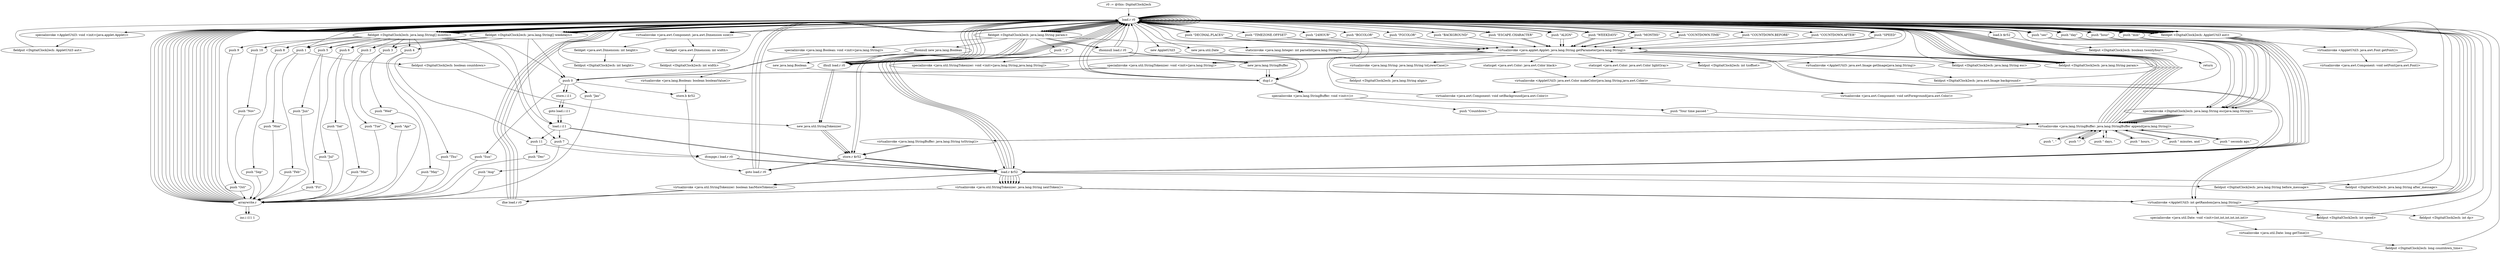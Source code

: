 digraph "" {
    "r0 := @this: DigitalClock2ech"
    "load.r r0"
    "r0 := @this: DigitalClock2ech"->"load.r r0";
    "new AppletUtil3"
    "load.r r0"->"new AppletUtil3";
    "dup1.r"
    "new AppletUtil3"->"dup1.r";
    "dup1.r"->"load.r r0";
    "specialinvoke <AppletUtil3: void <init>(java.applet.Applet)>"
    "load.r r0"->"specialinvoke <AppletUtil3: void <init>(java.applet.Applet)>";
    "fieldput <DigitalClock2ech: AppletUtil3 aut>"
    "specialinvoke <AppletUtil3: void <init>(java.applet.Applet)>"->"fieldput <DigitalClock2ech: AppletUtil3 aut>";
    "fieldput <DigitalClock2ech: AppletUtil3 aut>"->"load.r r0";
    "load.r r0"->"load.r r0";
    "virtualinvoke <java.awt.Component: java.awt.Dimension size()>"
    "load.r r0"->"virtualinvoke <java.awt.Component: java.awt.Dimension size()>";
    "fieldget <java.awt.Dimension: int width>"
    "virtualinvoke <java.awt.Component: java.awt.Dimension size()>"->"fieldget <java.awt.Dimension: int width>";
    "fieldput <DigitalClock2ech: int width>"
    "fieldget <java.awt.Dimension: int width>"->"fieldput <DigitalClock2ech: int width>";
    "fieldput <DigitalClock2ech: int width>"->"load.r r0";
    "load.r r0"->"load.r r0";
    "load.r r0"->"virtualinvoke <java.awt.Component: java.awt.Dimension size()>";
    "fieldget <java.awt.Dimension: int height>"
    "virtualinvoke <java.awt.Component: java.awt.Dimension size()>"->"fieldget <java.awt.Dimension: int height>";
    "fieldput <DigitalClock2ech: int height>"
    "fieldget <java.awt.Dimension: int height>"->"fieldput <DigitalClock2ech: int height>";
    "fieldput <DigitalClock2ech: int height>"->"load.r r0";
    "fieldget <DigitalClock2ech: java.lang.String[] weekdays>"
    "load.r r0"->"fieldget <DigitalClock2ech: java.lang.String[] weekdays>";
    "push 0"
    "fieldget <DigitalClock2ech: java.lang.String[] weekdays>"->"push 0";
    "push \"Sun\""
    "push 0"->"push \"Sun\"";
    "arraywrite.r"
    "push \"Sun\""->"arraywrite.r";
    "arraywrite.r"->"load.r r0";
    "load.r r0"->"fieldget <DigitalClock2ech: java.lang.String[] weekdays>";
    "push 1"
    "fieldget <DigitalClock2ech: java.lang.String[] weekdays>"->"push 1";
    "push \"Mon\""
    "push 1"->"push \"Mon\"";
    "push \"Mon\""->"arraywrite.r";
    "arraywrite.r"->"load.r r0";
    "load.r r0"->"fieldget <DigitalClock2ech: java.lang.String[] weekdays>";
    "push 2"
    "fieldget <DigitalClock2ech: java.lang.String[] weekdays>"->"push 2";
    "push \"Tue\""
    "push 2"->"push \"Tue\"";
    "push \"Tue\""->"arraywrite.r";
    "arraywrite.r"->"load.r r0";
    "load.r r0"->"fieldget <DigitalClock2ech: java.lang.String[] weekdays>";
    "push 3"
    "fieldget <DigitalClock2ech: java.lang.String[] weekdays>"->"push 3";
    "push \"Wed\""
    "push 3"->"push \"Wed\"";
    "push \"Wed\""->"arraywrite.r";
    "arraywrite.r"->"load.r r0";
    "load.r r0"->"fieldget <DigitalClock2ech: java.lang.String[] weekdays>";
    "push 4"
    "fieldget <DigitalClock2ech: java.lang.String[] weekdays>"->"push 4";
    "push \"Thu\""
    "push 4"->"push \"Thu\"";
    "push \"Thu\""->"arraywrite.r";
    "arraywrite.r"->"load.r r0";
    "load.r r0"->"fieldget <DigitalClock2ech: java.lang.String[] weekdays>";
    "push 5"
    "fieldget <DigitalClock2ech: java.lang.String[] weekdays>"->"push 5";
    "push \"Fri\""
    "push 5"->"push \"Fri\"";
    "push \"Fri\""->"arraywrite.r";
    "arraywrite.r"->"load.r r0";
    "load.r r0"->"fieldget <DigitalClock2ech: java.lang.String[] weekdays>";
    "push 6"
    "fieldget <DigitalClock2ech: java.lang.String[] weekdays>"->"push 6";
    "push \"Sat\""
    "push 6"->"push \"Sat\"";
    "push \"Sat\""->"arraywrite.r";
    "arraywrite.r"->"load.r r0";
    "fieldget <DigitalClock2ech: java.lang.String[] months>"
    "load.r r0"->"fieldget <DigitalClock2ech: java.lang.String[] months>";
    "fieldget <DigitalClock2ech: java.lang.String[] months>"->"push 0";
    "push \"Jan\""
    "push 0"->"push \"Jan\"";
    "push \"Jan\""->"arraywrite.r";
    "arraywrite.r"->"load.r r0";
    "load.r r0"->"fieldget <DigitalClock2ech: java.lang.String[] months>";
    "fieldget <DigitalClock2ech: java.lang.String[] months>"->"push 1";
    "push \"Feb\""
    "push 1"->"push \"Feb\"";
    "push \"Feb\""->"arraywrite.r";
    "arraywrite.r"->"load.r r0";
    "load.r r0"->"fieldget <DigitalClock2ech: java.lang.String[] months>";
    "fieldget <DigitalClock2ech: java.lang.String[] months>"->"push 2";
    "push \"Mar\""
    "push 2"->"push \"Mar\"";
    "push \"Mar\""->"arraywrite.r";
    "arraywrite.r"->"load.r r0";
    "load.r r0"->"fieldget <DigitalClock2ech: java.lang.String[] months>";
    "fieldget <DigitalClock2ech: java.lang.String[] months>"->"push 3";
    "push \"Apr\""
    "push 3"->"push \"Apr\"";
    "push \"Apr\""->"arraywrite.r";
    "arraywrite.r"->"load.r r0";
    "load.r r0"->"fieldget <DigitalClock2ech: java.lang.String[] months>";
    "fieldget <DigitalClock2ech: java.lang.String[] months>"->"push 4";
    "push \"May\""
    "push 4"->"push \"May\"";
    "push \"May\""->"arraywrite.r";
    "arraywrite.r"->"load.r r0";
    "load.r r0"->"fieldget <DigitalClock2ech: java.lang.String[] months>";
    "fieldget <DigitalClock2ech: java.lang.String[] months>"->"push 5";
    "push \"Jun\""
    "push 5"->"push \"Jun\"";
    "push \"Jun\""->"arraywrite.r";
    "arraywrite.r"->"load.r r0";
    "load.r r0"->"fieldget <DigitalClock2ech: java.lang.String[] months>";
    "fieldget <DigitalClock2ech: java.lang.String[] months>"->"push 6";
    "push \"Jul\""
    "push 6"->"push \"Jul\"";
    "push \"Jul\""->"arraywrite.r";
    "arraywrite.r"->"load.r r0";
    "load.r r0"->"fieldget <DigitalClock2ech: java.lang.String[] months>";
    "push 7"
    "fieldget <DigitalClock2ech: java.lang.String[] months>"->"push 7";
    "push \"Aug\""
    "push 7"->"push \"Aug\"";
    "push \"Aug\""->"arraywrite.r";
    "arraywrite.r"->"load.r r0";
    "load.r r0"->"fieldget <DigitalClock2ech: java.lang.String[] months>";
    "push 8"
    "fieldget <DigitalClock2ech: java.lang.String[] months>"->"push 8";
    "push \"Sep\""
    "push 8"->"push \"Sep\"";
    "push \"Sep\""->"arraywrite.r";
    "arraywrite.r"->"load.r r0";
    "load.r r0"->"fieldget <DigitalClock2ech: java.lang.String[] months>";
    "push 9"
    "fieldget <DigitalClock2ech: java.lang.String[] months>"->"push 9";
    "push \"Oct\""
    "push 9"->"push \"Oct\"";
    "push \"Oct\""->"arraywrite.r";
    "arraywrite.r"->"load.r r0";
    "load.r r0"->"fieldget <DigitalClock2ech: java.lang.String[] months>";
    "push 10"
    "fieldget <DigitalClock2ech: java.lang.String[] months>"->"push 10";
    "push \"Nov\""
    "push 10"->"push \"Nov\"";
    "push \"Nov\""->"arraywrite.r";
    "arraywrite.r"->"load.r r0";
    "load.r r0"->"fieldget <DigitalClock2ech: java.lang.String[] months>";
    "push 11"
    "fieldget <DigitalClock2ech: java.lang.String[] months>"->"push 11";
    "push \"Dec\""
    "push 11"->"push \"Dec\"";
    "push \"Dec\""->"arraywrite.r";
    "arraywrite.r"->"load.r r0";
    "load.r r0"->"load.r r0";
    "fieldget <DigitalClock2ech: AppletUtil3 aut>"
    "load.r r0"->"fieldget <DigitalClock2ech: AppletUtil3 aut>";
    "fieldget <DigitalClock2ech: AppletUtil3 aut>"->"load.r r0";
    "push \"BGCOLOR\""
    "load.r r0"->"push \"BGCOLOR\"";
    "virtualinvoke <java.applet.Applet: java.lang.String getParameter(java.lang.String)>"
    "push \"BGCOLOR\""->"virtualinvoke <java.applet.Applet: java.lang.String getParameter(java.lang.String)>";
    "staticget <java.awt.Color: java.awt.Color lightGray>"
    "virtualinvoke <java.applet.Applet: java.lang.String getParameter(java.lang.String)>"->"staticget <java.awt.Color: java.awt.Color lightGray>";
    "virtualinvoke <AppletUtil3: java.awt.Color makeColor(java.lang.String,java.awt.Color)>"
    "staticget <java.awt.Color: java.awt.Color lightGray>"->"virtualinvoke <AppletUtil3: java.awt.Color makeColor(java.lang.String,java.awt.Color)>";
    "virtualinvoke <java.awt.Component: void setBackground(java.awt.Color)>"
    "virtualinvoke <AppletUtil3: java.awt.Color makeColor(java.lang.String,java.awt.Color)>"->"virtualinvoke <java.awt.Component: void setBackground(java.awt.Color)>";
    "virtualinvoke <java.awt.Component: void setBackground(java.awt.Color)>"->"load.r r0";
    "load.r r0"->"load.r r0";
    "load.r r0"->"fieldget <DigitalClock2ech: AppletUtil3 aut>";
    "fieldget <DigitalClock2ech: AppletUtil3 aut>"->"load.r r0";
    "push \"FGCOLOR\""
    "load.r r0"->"push \"FGCOLOR\"";
    "push \"FGCOLOR\""->"virtualinvoke <java.applet.Applet: java.lang.String getParameter(java.lang.String)>";
    "staticget <java.awt.Color: java.awt.Color black>"
    "virtualinvoke <java.applet.Applet: java.lang.String getParameter(java.lang.String)>"->"staticget <java.awt.Color: java.awt.Color black>";
    "staticget <java.awt.Color: java.awt.Color black>"->"virtualinvoke <AppletUtil3: java.awt.Color makeColor(java.lang.String,java.awt.Color)>";
    "virtualinvoke <java.awt.Component: void setForeground(java.awt.Color)>"
    "virtualinvoke <AppletUtil3: java.awt.Color makeColor(java.lang.String,java.awt.Color)>"->"virtualinvoke <java.awt.Component: void setForeground(java.awt.Color)>";
    "virtualinvoke <java.awt.Component: void setForeground(java.awt.Color)>"->"load.r r0";
    "load.r r0"->"load.r r0";
    "load.r r0"->"fieldget <DigitalClock2ech: AppletUtil3 aut>";
    "virtualinvoke <AppletUtil3: java.awt.Font getFont()>"
    "fieldget <DigitalClock2ech: AppletUtil3 aut>"->"virtualinvoke <AppletUtil3: java.awt.Font getFont()>";
    "virtualinvoke <java.awt.Component: void setFont(java.awt.Font)>"
    "virtualinvoke <AppletUtil3: java.awt.Font getFont()>"->"virtualinvoke <java.awt.Component: void setFont(java.awt.Font)>";
    "virtualinvoke <java.awt.Component: void setFont(java.awt.Font)>"->"load.r r0";
    "load.r r0"->"load.r r0";
    "load.r r0"->"fieldget <DigitalClock2ech: AppletUtil3 aut>";
    "fieldget <DigitalClock2ech: AppletUtil3 aut>"->"load.r r0";
    "push \"BACKGROUND\""
    "load.r r0"->"push \"BACKGROUND\"";
    "push \"BACKGROUND\""->"virtualinvoke <java.applet.Applet: java.lang.String getParameter(java.lang.String)>";
    "virtualinvoke <AppletUtil3: java.awt.Image getImage(java.lang.String)>"
    "virtualinvoke <java.applet.Applet: java.lang.String getParameter(java.lang.String)>"->"virtualinvoke <AppletUtil3: java.awt.Image getImage(java.lang.String)>";
    "fieldput <DigitalClock2ech: java.awt.Image background>"
    "virtualinvoke <AppletUtil3: java.awt.Image getImage(java.lang.String)>"->"fieldput <DigitalClock2ech: java.awt.Image background>";
    "fieldput <DigitalClock2ech: java.awt.Image background>"->"load.r r0";
    "push \"ESCAPE.CHARACTER\""
    "load.r r0"->"push \"ESCAPE.CHARACTER\"";
    "push \"ESCAPE.CHARACTER\""->"virtualinvoke <java.applet.Applet: java.lang.String getParameter(java.lang.String)>";
    "ifnull load.r r0"
    "virtualinvoke <java.applet.Applet: java.lang.String getParameter(java.lang.String)>"->"ifnull load.r r0";
    "ifnull load.r r0"->"load.r r0";
    "load.r r0"->"load.r r0";
    "load.r r0"->"push \"ESCAPE.CHARACTER\"";
    "push \"ESCAPE.CHARACTER\""->"virtualinvoke <java.applet.Applet: java.lang.String getParameter(java.lang.String)>";
    "fieldput <DigitalClock2ech: java.lang.String esc>"
    "virtualinvoke <java.applet.Applet: java.lang.String getParameter(java.lang.String)>"->"fieldput <DigitalClock2ech: java.lang.String esc>";
    "fieldput <DigitalClock2ech: java.lang.String esc>"->"load.r r0";
    "push \"ALIGN\""
    "load.r r0"->"push \"ALIGN\"";
    "push \"ALIGN\""->"virtualinvoke <java.applet.Applet: java.lang.String getParameter(java.lang.String)>";
    "virtualinvoke <java.applet.Applet: java.lang.String getParameter(java.lang.String)>"->"ifnull load.r r0";
    "ifnull load.r r0"->"load.r r0";
    "load.r r0"->"load.r r0";
    "load.r r0"->"push \"ALIGN\"";
    "push \"ALIGN\""->"virtualinvoke <java.applet.Applet: java.lang.String getParameter(java.lang.String)>";
    "virtualinvoke <java.lang.String: java.lang.String toLowerCase()>"
    "virtualinvoke <java.applet.Applet: java.lang.String getParameter(java.lang.String)>"->"virtualinvoke <java.lang.String: java.lang.String toLowerCase()>";
    "fieldput <DigitalClock2ech: java.lang.String align>"
    "virtualinvoke <java.lang.String: java.lang.String toLowerCase()>"->"fieldput <DigitalClock2ech: java.lang.String align>";
    "fieldput <DigitalClock2ech: java.lang.String align>"->"load.r r0";
    "push \"WEEKDAYS\""
    "load.r r0"->"push \"WEEKDAYS\"";
    "push \"WEEKDAYS\""->"virtualinvoke <java.applet.Applet: java.lang.String getParameter(java.lang.String)>";
    "virtualinvoke <java.applet.Applet: java.lang.String getParameter(java.lang.String)>"->"ifnull load.r r0";
    "new java.util.StringTokenizer"
    "ifnull load.r r0"->"new java.util.StringTokenizer";
    "store.r $r52"
    "new java.util.StringTokenizer"->"store.r $r52";
    "load.r $r52"
    "store.r $r52"->"load.r $r52";
    "load.r $r52"->"load.r r0";
    "load.r r0"->"push \"WEEKDAYS\"";
    "push \"WEEKDAYS\""->"virtualinvoke <java.applet.Applet: java.lang.String getParameter(java.lang.String)>";
    "specialinvoke <java.util.StringTokenizer: void <init>(java.lang.String)>"
    "virtualinvoke <java.applet.Applet: java.lang.String getParameter(java.lang.String)>"->"specialinvoke <java.util.StringTokenizer: void <init>(java.lang.String)>";
    "specialinvoke <java.util.StringTokenizer: void <init>(java.lang.String)>"->"push 0";
    "store.i i11"
    "push 0"->"store.i i11";
    "goto load.i i11"
    "store.i i11"->"goto load.i i11";
    "load.i i11"
    "goto load.i i11"->"load.i i11";
    "load.i i11"->"push 7";
    "ifcmpge.i load.r r0"
    "push 7"->"ifcmpge.i load.r r0";
    "ifcmpge.i load.r r0"->"load.r $r52";
    "virtualinvoke <java.util.StringTokenizer: boolean hasMoreTokens()>"
    "load.r $r52"->"virtualinvoke <java.util.StringTokenizer: boolean hasMoreTokens()>";
    "ifne load.r r0"
    "virtualinvoke <java.util.StringTokenizer: boolean hasMoreTokens()>"->"ifne load.r r0";
    "ifne load.r r0"->"load.r r0";
    "push \"MONTHS\""
    "load.r r0"->"push \"MONTHS\"";
    "push \"MONTHS\""->"virtualinvoke <java.applet.Applet: java.lang.String getParameter(java.lang.String)>";
    "virtualinvoke <java.applet.Applet: java.lang.String getParameter(java.lang.String)>"->"ifnull load.r r0";
    "ifnull load.r r0"->"new java.util.StringTokenizer";
    "new java.util.StringTokenizer"->"store.r $r52";
    "store.r $r52"->"load.r $r52";
    "load.r $r52"->"load.r r0";
    "load.r r0"->"push \"MONTHS\"";
    "push \"MONTHS\""->"virtualinvoke <java.applet.Applet: java.lang.String getParameter(java.lang.String)>";
    "virtualinvoke <java.applet.Applet: java.lang.String getParameter(java.lang.String)>"->"specialinvoke <java.util.StringTokenizer: void <init>(java.lang.String)>";
    "specialinvoke <java.util.StringTokenizer: void <init>(java.lang.String)>"->"push 0";
    "push 0"->"store.i i11";
    "store.i i11"->"goto load.i i11";
    "goto load.i i11"->"load.i i11";
    "load.i i11"->"push 11";
    "push 11"->"ifcmpge.i load.r r0";
    "ifcmpge.i load.r r0"->"load.r $r52";
    "load.r $r52"->"virtualinvoke <java.util.StringTokenizer: boolean hasMoreTokens()>";
    "virtualinvoke <java.util.StringTokenizer: boolean hasMoreTokens()>"->"ifne load.r r0";
    "ifne load.r r0"->"load.r r0";
    "load.r r0"->"load.r r0";
    "push \"COUNTDOWN.TIME\""
    "load.r r0"->"push \"COUNTDOWN.TIME\"";
    "push \"COUNTDOWN.TIME\""->"virtualinvoke <java.applet.Applet: java.lang.String getParameter(java.lang.String)>";
    "fieldput <DigitalClock2ech: java.lang.String param>"
    "virtualinvoke <java.applet.Applet: java.lang.String getParameter(java.lang.String)>"->"fieldput <DigitalClock2ech: java.lang.String param>";
    "fieldput <DigitalClock2ech: java.lang.String param>"->"load.r r0";
    "fieldget <DigitalClock2ech: java.lang.String param>"
    "load.r r0"->"fieldget <DigitalClock2ech: java.lang.String param>";
    "fieldget <DigitalClock2ech: java.lang.String param>"->"ifnull load.r r0";
    "ifnull load.r r0"->"load.r r0";
    "load.r r0"->"push 1";
    "fieldput <DigitalClock2ech: boolean countdown>"
    "push 1"->"fieldput <DigitalClock2ech: boolean countdown>";
    "fieldput <DigitalClock2ech: boolean countdown>"->"new java.util.StringTokenizer";
    "new java.util.StringTokenizer"->"store.r $r52";
    "store.r $r52"->"load.r $r52";
    "load.r $r52"->"load.r r0";
    "load.r r0"->"fieldget <DigitalClock2ech: java.lang.String param>";
    "push \", \t\""
    "fieldget <DigitalClock2ech: java.lang.String param>"->"push \", \t\"";
    "specialinvoke <java.util.StringTokenizer: void <init>(java.lang.String,java.lang.String)>"
    "push \", \t\""->"specialinvoke <java.util.StringTokenizer: void <init>(java.lang.String,java.lang.String)>";
    "specialinvoke <java.util.StringTokenizer: void <init>(java.lang.String,java.lang.String)>"->"load.r r0";
    "new java.util.Date"
    "load.r r0"->"new java.util.Date";
    "new java.util.Date"->"dup1.r";
    "dup1.r"->"load.r r0";
    "load.r r0"->"fieldget <DigitalClock2ech: AppletUtil3 aut>";
    "fieldget <DigitalClock2ech: AppletUtil3 aut>"->"load.r $r52";
    "virtualinvoke <java.util.StringTokenizer: java.lang.String nextToken()>"
    "load.r $r52"->"virtualinvoke <java.util.StringTokenizer: java.lang.String nextToken()>";
    "virtualinvoke <AppletUtil3: int getRandom(java.lang.String)>"
    "virtualinvoke <java.util.StringTokenizer: java.lang.String nextToken()>"->"virtualinvoke <AppletUtil3: int getRandom(java.lang.String)>";
    "virtualinvoke <AppletUtil3: int getRandom(java.lang.String)>"->"load.r r0";
    "load.r r0"->"fieldget <DigitalClock2ech: AppletUtil3 aut>";
    "fieldget <DigitalClock2ech: AppletUtil3 aut>"->"load.r $r52";
    "load.r $r52"->"virtualinvoke <java.util.StringTokenizer: java.lang.String nextToken()>";
    "virtualinvoke <java.util.StringTokenizer: java.lang.String nextToken()>"->"virtualinvoke <AppletUtil3: int getRandom(java.lang.String)>";
    "virtualinvoke <AppletUtil3: int getRandom(java.lang.String)>"->"load.r r0";
    "load.r r0"->"fieldget <DigitalClock2ech: AppletUtil3 aut>";
    "fieldget <DigitalClock2ech: AppletUtil3 aut>"->"load.r $r52";
    "load.r $r52"->"virtualinvoke <java.util.StringTokenizer: java.lang.String nextToken()>";
    "virtualinvoke <java.util.StringTokenizer: java.lang.String nextToken()>"->"virtualinvoke <AppletUtil3: int getRandom(java.lang.String)>";
    "virtualinvoke <AppletUtil3: int getRandom(java.lang.String)>"->"load.r r0";
    "load.r r0"->"fieldget <DigitalClock2ech: AppletUtil3 aut>";
    "fieldget <DigitalClock2ech: AppletUtil3 aut>"->"load.r $r52";
    "load.r $r52"->"virtualinvoke <java.util.StringTokenizer: java.lang.String nextToken()>";
    "virtualinvoke <java.util.StringTokenizer: java.lang.String nextToken()>"->"virtualinvoke <AppletUtil3: int getRandom(java.lang.String)>";
    "virtualinvoke <AppletUtil3: int getRandom(java.lang.String)>"->"load.r r0";
    "load.r r0"->"fieldget <DigitalClock2ech: AppletUtil3 aut>";
    "fieldget <DigitalClock2ech: AppletUtil3 aut>"->"load.r $r52";
    "load.r $r52"->"virtualinvoke <java.util.StringTokenizer: java.lang.String nextToken()>";
    "virtualinvoke <java.util.StringTokenizer: java.lang.String nextToken()>"->"virtualinvoke <AppletUtil3: int getRandom(java.lang.String)>";
    "virtualinvoke <AppletUtil3: int getRandom(java.lang.String)>"->"load.r r0";
    "load.r r0"->"fieldget <DigitalClock2ech: AppletUtil3 aut>";
    "fieldget <DigitalClock2ech: AppletUtil3 aut>"->"load.r $r52";
    "load.r $r52"->"virtualinvoke <java.util.StringTokenizer: java.lang.String nextToken()>";
    "virtualinvoke <java.util.StringTokenizer: java.lang.String nextToken()>"->"virtualinvoke <AppletUtil3: int getRandom(java.lang.String)>";
    "specialinvoke <java.util.Date: void <init>(int,int,int,int,int,int)>"
    "virtualinvoke <AppletUtil3: int getRandom(java.lang.String)>"->"specialinvoke <java.util.Date: void <init>(int,int,int,int,int,int)>";
    "virtualinvoke <java.util.Date: long getTime()>"
    "specialinvoke <java.util.Date: void <init>(int,int,int,int,int,int)>"->"virtualinvoke <java.util.Date: long getTime()>";
    "fieldput <DigitalClock2ech: long countdown_time>"
    "virtualinvoke <java.util.Date: long getTime()>"->"fieldput <DigitalClock2ech: long countdown_time>";
    "fieldput <DigitalClock2ech: long countdown_time>"->"load.r r0";
    "load.r r0"->"load.r r0";
    "push \"COUNTDOWN.BEFORE\""
    "load.r r0"->"push \"COUNTDOWN.BEFORE\"";
    "push \"COUNTDOWN.BEFORE\""->"virtualinvoke <java.applet.Applet: java.lang.String getParameter(java.lang.String)>";
    "virtualinvoke <java.applet.Applet: java.lang.String getParameter(java.lang.String)>"->"fieldput <DigitalClock2ech: java.lang.String param>";
    "fieldput <DigitalClock2ech: java.lang.String param>"->"load.r r0";
    "load.r r0"->"fieldget <DigitalClock2ech: java.lang.String param>";
    "ifnonnull load.r r0"
    "fieldget <DigitalClock2ech: java.lang.String param>"->"ifnonnull load.r r0";
    "new java.lang.StringBuffer"
    "ifnonnull load.r r0"->"new java.lang.StringBuffer";
    "new java.lang.StringBuffer"->"dup1.r";
    "specialinvoke <java.lang.StringBuffer: void <init>()>"
    "dup1.r"->"specialinvoke <java.lang.StringBuffer: void <init>()>";
    "push \"Countdown: \""
    "specialinvoke <java.lang.StringBuffer: void <init>()>"->"push \"Countdown: \"";
    "virtualinvoke <java.lang.StringBuffer: java.lang.StringBuffer append(java.lang.String)>"
    "push \"Countdown: \""->"virtualinvoke <java.lang.StringBuffer: java.lang.StringBuffer append(java.lang.String)>";
    "virtualinvoke <java.lang.StringBuffer: java.lang.StringBuffer append(java.lang.String)>"->"load.r r0";
    "push \"day\""
    "load.r r0"->"push \"day\"";
    "specialinvoke <DigitalClock2ech: java.lang.String esc(java.lang.String)>"
    "push \"day\""->"specialinvoke <DigitalClock2ech: java.lang.String esc(java.lang.String)>";
    "specialinvoke <DigitalClock2ech: java.lang.String esc(java.lang.String)>"->"virtualinvoke <java.lang.StringBuffer: java.lang.StringBuffer append(java.lang.String)>";
    "push \", \""
    "virtualinvoke <java.lang.StringBuffer: java.lang.StringBuffer append(java.lang.String)>"->"push \", \"";
    "push \", \""->"virtualinvoke <java.lang.StringBuffer: java.lang.StringBuffer append(java.lang.String)>";
    "virtualinvoke <java.lang.StringBuffer: java.lang.StringBuffer append(java.lang.String)>"->"load.r r0";
    "push \"hour\""
    "load.r r0"->"push \"hour\"";
    "push \"hour\""->"specialinvoke <DigitalClock2ech: java.lang.String esc(java.lang.String)>";
    "specialinvoke <DigitalClock2ech: java.lang.String esc(java.lang.String)>"->"virtualinvoke <java.lang.StringBuffer: java.lang.StringBuffer append(java.lang.String)>";
    "push \":\""
    "virtualinvoke <java.lang.StringBuffer: java.lang.StringBuffer append(java.lang.String)>"->"push \":\"";
    "push \":\""->"virtualinvoke <java.lang.StringBuffer: java.lang.StringBuffer append(java.lang.String)>";
    "virtualinvoke <java.lang.StringBuffer: java.lang.StringBuffer append(java.lang.String)>"->"load.r r0";
    "push \"min\""
    "load.r r0"->"push \"min\"";
    "push \"min\""->"specialinvoke <DigitalClock2ech: java.lang.String esc(java.lang.String)>";
    "specialinvoke <DigitalClock2ech: java.lang.String esc(java.lang.String)>"->"virtualinvoke <java.lang.StringBuffer: java.lang.StringBuffer append(java.lang.String)>";
    "virtualinvoke <java.lang.StringBuffer: java.lang.StringBuffer append(java.lang.String)>"->"push \":\"";
    "push \":\""->"virtualinvoke <java.lang.StringBuffer: java.lang.StringBuffer append(java.lang.String)>";
    "virtualinvoke <java.lang.StringBuffer: java.lang.StringBuffer append(java.lang.String)>"->"load.r r0";
    "push \"sec\""
    "load.r r0"->"push \"sec\"";
    "push \"sec\""->"specialinvoke <DigitalClock2ech: java.lang.String esc(java.lang.String)>";
    "specialinvoke <DigitalClock2ech: java.lang.String esc(java.lang.String)>"->"virtualinvoke <java.lang.StringBuffer: java.lang.StringBuffer append(java.lang.String)>";
    "virtualinvoke <java.lang.StringBuffer: java.lang.String toString()>"
    "virtualinvoke <java.lang.StringBuffer: java.lang.StringBuffer append(java.lang.String)>"->"virtualinvoke <java.lang.StringBuffer: java.lang.String toString()>";
    "virtualinvoke <java.lang.StringBuffer: java.lang.String toString()>"->"store.r $r52";
    "goto load.r r0"
    "store.r $r52"->"goto load.r r0";
    "goto load.r r0"->"load.r r0";
    "load.r r0"->"load.r $r52";
    "fieldput <DigitalClock2ech: java.lang.String before_message>"
    "load.r $r52"->"fieldput <DigitalClock2ech: java.lang.String before_message>";
    "fieldput <DigitalClock2ech: java.lang.String before_message>"->"load.r r0";
    "load.r r0"->"load.r r0";
    "push \"COUNTDOWN.AFTER\""
    "load.r r0"->"push \"COUNTDOWN.AFTER\"";
    "push \"COUNTDOWN.AFTER\""->"virtualinvoke <java.applet.Applet: java.lang.String getParameter(java.lang.String)>";
    "virtualinvoke <java.applet.Applet: java.lang.String getParameter(java.lang.String)>"->"fieldput <DigitalClock2ech: java.lang.String param>";
    "fieldput <DigitalClock2ech: java.lang.String param>"->"load.r r0";
    "load.r r0"->"fieldget <DigitalClock2ech: java.lang.String param>";
    "fieldget <DigitalClock2ech: java.lang.String param>"->"ifnonnull load.r r0";
    "ifnonnull load.r r0"->"new java.lang.StringBuffer";
    "new java.lang.StringBuffer"->"dup1.r";
    "dup1.r"->"specialinvoke <java.lang.StringBuffer: void <init>()>";
    "push \"Your time passed \""
    "specialinvoke <java.lang.StringBuffer: void <init>()>"->"push \"Your time passed \"";
    "push \"Your time passed \""->"virtualinvoke <java.lang.StringBuffer: java.lang.StringBuffer append(java.lang.String)>";
    "virtualinvoke <java.lang.StringBuffer: java.lang.StringBuffer append(java.lang.String)>"->"load.r r0";
    "load.r r0"->"push \"day\"";
    "push \"day\""->"specialinvoke <DigitalClock2ech: java.lang.String esc(java.lang.String)>";
    "specialinvoke <DigitalClock2ech: java.lang.String esc(java.lang.String)>"->"virtualinvoke <java.lang.StringBuffer: java.lang.StringBuffer append(java.lang.String)>";
    "push \" days, \""
    "virtualinvoke <java.lang.StringBuffer: java.lang.StringBuffer append(java.lang.String)>"->"push \" days, \"";
    "push \" days, \""->"virtualinvoke <java.lang.StringBuffer: java.lang.StringBuffer append(java.lang.String)>";
    "virtualinvoke <java.lang.StringBuffer: java.lang.StringBuffer append(java.lang.String)>"->"load.r r0";
    "load.r r0"->"push \"hour\"";
    "push \"hour\""->"specialinvoke <DigitalClock2ech: java.lang.String esc(java.lang.String)>";
    "specialinvoke <DigitalClock2ech: java.lang.String esc(java.lang.String)>"->"virtualinvoke <java.lang.StringBuffer: java.lang.StringBuffer append(java.lang.String)>";
    "push \" hours, \""
    "virtualinvoke <java.lang.StringBuffer: java.lang.StringBuffer append(java.lang.String)>"->"push \" hours, \"";
    "push \" hours, \""->"virtualinvoke <java.lang.StringBuffer: java.lang.StringBuffer append(java.lang.String)>";
    "virtualinvoke <java.lang.StringBuffer: java.lang.StringBuffer append(java.lang.String)>"->"load.r r0";
    "load.r r0"->"push \"min\"";
    "push \"min\""->"specialinvoke <DigitalClock2ech: java.lang.String esc(java.lang.String)>";
    "specialinvoke <DigitalClock2ech: java.lang.String esc(java.lang.String)>"->"virtualinvoke <java.lang.StringBuffer: java.lang.StringBuffer append(java.lang.String)>";
    "push \" minutes, and \""
    "virtualinvoke <java.lang.StringBuffer: java.lang.StringBuffer append(java.lang.String)>"->"push \" minutes, and \"";
    "push \" minutes, and \""->"virtualinvoke <java.lang.StringBuffer: java.lang.StringBuffer append(java.lang.String)>";
    "virtualinvoke <java.lang.StringBuffer: java.lang.StringBuffer append(java.lang.String)>"->"load.r r0";
    "load.r r0"->"push \"sec\"";
    "push \"sec\""->"specialinvoke <DigitalClock2ech: java.lang.String esc(java.lang.String)>";
    "specialinvoke <DigitalClock2ech: java.lang.String esc(java.lang.String)>"->"virtualinvoke <java.lang.StringBuffer: java.lang.StringBuffer append(java.lang.String)>";
    "push \" seconds ago.\""
    "virtualinvoke <java.lang.StringBuffer: java.lang.StringBuffer append(java.lang.String)>"->"push \" seconds ago.\"";
    "push \" seconds ago.\""->"virtualinvoke <java.lang.StringBuffer: java.lang.StringBuffer append(java.lang.String)>";
    "virtualinvoke <java.lang.StringBuffer: java.lang.StringBuffer append(java.lang.String)>"->"virtualinvoke <java.lang.StringBuffer: java.lang.String toString()>";
    "virtualinvoke <java.lang.StringBuffer: java.lang.String toString()>"->"store.r $r52";
    "store.r $r52"->"goto load.r r0";
    "goto load.r r0"->"load.r r0";
    "load.r r0"->"load.r $r52";
    "fieldput <DigitalClock2ech: java.lang.String after_message>"
    "load.r $r52"->"fieldput <DigitalClock2ech: java.lang.String after_message>";
    "fieldput <DigitalClock2ech: java.lang.String after_message>"->"load.r r0";
    "push \"SPEED\""
    "load.r r0"->"push \"SPEED\"";
    "push \"SPEED\""->"virtualinvoke <java.applet.Applet: java.lang.String getParameter(java.lang.String)>";
    "virtualinvoke <java.applet.Applet: java.lang.String getParameter(java.lang.String)>"->"ifnull load.r r0";
    "ifnull load.r r0"->"load.r r0";
    "load.r r0"->"load.r r0";
    "load.r r0"->"fieldget <DigitalClock2ech: AppletUtil3 aut>";
    "fieldget <DigitalClock2ech: AppletUtil3 aut>"->"load.r r0";
    "load.r r0"->"push \"SPEED\"";
    "push \"SPEED\""->"virtualinvoke <java.applet.Applet: java.lang.String getParameter(java.lang.String)>";
    "virtualinvoke <java.applet.Applet: java.lang.String getParameter(java.lang.String)>"->"virtualinvoke <AppletUtil3: int getRandom(java.lang.String)>";
    "fieldput <DigitalClock2ech: int speed>"
    "virtualinvoke <AppletUtil3: int getRandom(java.lang.String)>"->"fieldput <DigitalClock2ech: int speed>";
    "fieldput <DigitalClock2ech: int speed>"->"load.r r0";
    "push \"DECIMAL.PLACES\""
    "load.r r0"->"push \"DECIMAL.PLACES\"";
    "push \"DECIMAL.PLACES\""->"virtualinvoke <java.applet.Applet: java.lang.String getParameter(java.lang.String)>";
    "virtualinvoke <java.applet.Applet: java.lang.String getParameter(java.lang.String)>"->"ifnull load.r r0";
    "ifnull load.r r0"->"load.r r0";
    "load.r r0"->"load.r r0";
    "load.r r0"->"fieldget <DigitalClock2ech: AppletUtil3 aut>";
    "fieldget <DigitalClock2ech: AppletUtil3 aut>"->"load.r r0";
    "load.r r0"->"push \"DECIMAL.PLACES\"";
    "push \"DECIMAL.PLACES\""->"virtualinvoke <java.applet.Applet: java.lang.String getParameter(java.lang.String)>";
    "virtualinvoke <java.applet.Applet: java.lang.String getParameter(java.lang.String)>"->"virtualinvoke <AppletUtil3: int getRandom(java.lang.String)>";
    "fieldput <DigitalClock2ech: int dp>"
    "virtualinvoke <AppletUtil3: int getRandom(java.lang.String)>"->"fieldput <DigitalClock2ech: int dp>";
    "fieldput <DigitalClock2ech: int dp>"->"load.r r0";
    "load.r r0"->"load.r r0";
    "push \"TIMEZONE.OFFSET\""
    "load.r r0"->"push \"TIMEZONE.OFFSET\"";
    "push \"TIMEZONE.OFFSET\""->"virtualinvoke <java.applet.Applet: java.lang.String getParameter(java.lang.String)>";
    "virtualinvoke <java.applet.Applet: java.lang.String getParameter(java.lang.String)>"->"fieldput <DigitalClock2ech: java.lang.String param>";
    "fieldput <DigitalClock2ech: java.lang.String param>"->"load.r r0";
    "load.r r0"->"fieldget <DigitalClock2ech: java.lang.String param>";
    "fieldget <DigitalClock2ech: java.lang.String param>"->"ifnull load.r r0";
    "ifnull load.r r0"->"load.r r0";
    "load.r r0"->"load.r r0";
    "load.r r0"->"fieldget <DigitalClock2ech: java.lang.String param>";
    "staticinvoke <java.lang.Integer: int parseInt(java.lang.String)>"
    "fieldget <DigitalClock2ech: java.lang.String param>"->"staticinvoke <java.lang.Integer: int parseInt(java.lang.String)>";
    "fieldput <DigitalClock2ech: int tzoffset>"
    "staticinvoke <java.lang.Integer: int parseInt(java.lang.String)>"->"fieldput <DigitalClock2ech: int tzoffset>";
    "fieldput <DigitalClock2ech: int tzoffset>"->"load.r r0";
    "load.r r0"->"load.r r0";
    "push \"24HOUR\""
    "load.r r0"->"push \"24HOUR\"";
    "push \"24HOUR\""->"virtualinvoke <java.applet.Applet: java.lang.String getParameter(java.lang.String)>";
    "virtualinvoke <java.applet.Applet: java.lang.String getParameter(java.lang.String)>"->"fieldput <DigitalClock2ech: java.lang.String param>";
    "fieldput <DigitalClock2ech: java.lang.String param>"->"load.r r0";
    "load.r r0"->"fieldget <DigitalClock2ech: java.lang.String param>";
    "ifnonnull new java.lang.Boolean"
    "fieldget <DigitalClock2ech: java.lang.String param>"->"ifnonnull new java.lang.Boolean";
    "ifnonnull new java.lang.Boolean"->"push 0";
    "store.b $r52"
    "push 0"->"store.b $r52";
    "store.b $r52"->"goto load.r r0";
    "goto load.r r0"->"load.r r0";
    "load.b $r52"
    "load.r r0"->"load.b $r52";
    "fieldput <DigitalClock2ech: boolean twentyfour>"
    "load.b $r52"->"fieldput <DigitalClock2ech: boolean twentyfour>";
    "return"
    "fieldput <DigitalClock2ech: boolean twentyfour>"->"return";
    "new java.lang.Boolean"
    "ifnonnull new java.lang.Boolean"->"new java.lang.Boolean";
    "new java.lang.Boolean"->"dup1.r";
    "dup1.r"->"load.r r0";
    "load.r r0"->"fieldget <DigitalClock2ech: java.lang.String param>";
    "specialinvoke <java.lang.Boolean: void <init>(java.lang.String)>"
    "fieldget <DigitalClock2ech: java.lang.String param>"->"specialinvoke <java.lang.Boolean: void <init>(java.lang.String)>";
    "virtualinvoke <java.lang.Boolean: boolean booleanValue()>"
    "specialinvoke <java.lang.Boolean: void <init>(java.lang.String)>"->"virtualinvoke <java.lang.Boolean: boolean booleanValue()>";
    "virtualinvoke <java.lang.Boolean: boolean booleanValue()>"->"store.b $r52";
    "ifnonnull load.r r0"->"load.r r0";
    "load.r r0"->"fieldget <DigitalClock2ech: java.lang.String param>";
    "fieldget <DigitalClock2ech: java.lang.String param>"->"store.r $r52";
    "ifnonnull load.r r0"->"load.r r0";
    "load.r r0"->"fieldget <DigitalClock2ech: java.lang.String param>";
    "fieldget <DigitalClock2ech: java.lang.String param>"->"store.r $r52";
    "ifne load.r r0"->"load.r r0";
    "load.r r0"->"fieldget <DigitalClock2ech: java.lang.String[] months>";
    "fieldget <DigitalClock2ech: java.lang.String[] months>"->"load.i i11";
    "load.i i11"->"load.r $r52";
    "load.r $r52"->"virtualinvoke <java.util.StringTokenizer: java.lang.String nextToken()>";
    "virtualinvoke <java.util.StringTokenizer: java.lang.String nextToken()>"->"arraywrite.r";
    "inc.i i11 1"
    "arraywrite.r"->"inc.i i11 1";
    "ifne load.r r0"->"load.r r0";
    "load.r r0"->"fieldget <DigitalClock2ech: java.lang.String[] weekdays>";
    "fieldget <DigitalClock2ech: java.lang.String[] weekdays>"->"load.i i11";
    "load.i i11"->"load.r $r52";
    "load.r $r52"->"virtualinvoke <java.util.StringTokenizer: java.lang.String nextToken()>";
    "virtualinvoke <java.util.StringTokenizer: java.lang.String nextToken()>"->"arraywrite.r";
    "arraywrite.r"->"inc.i i11 1";
}
